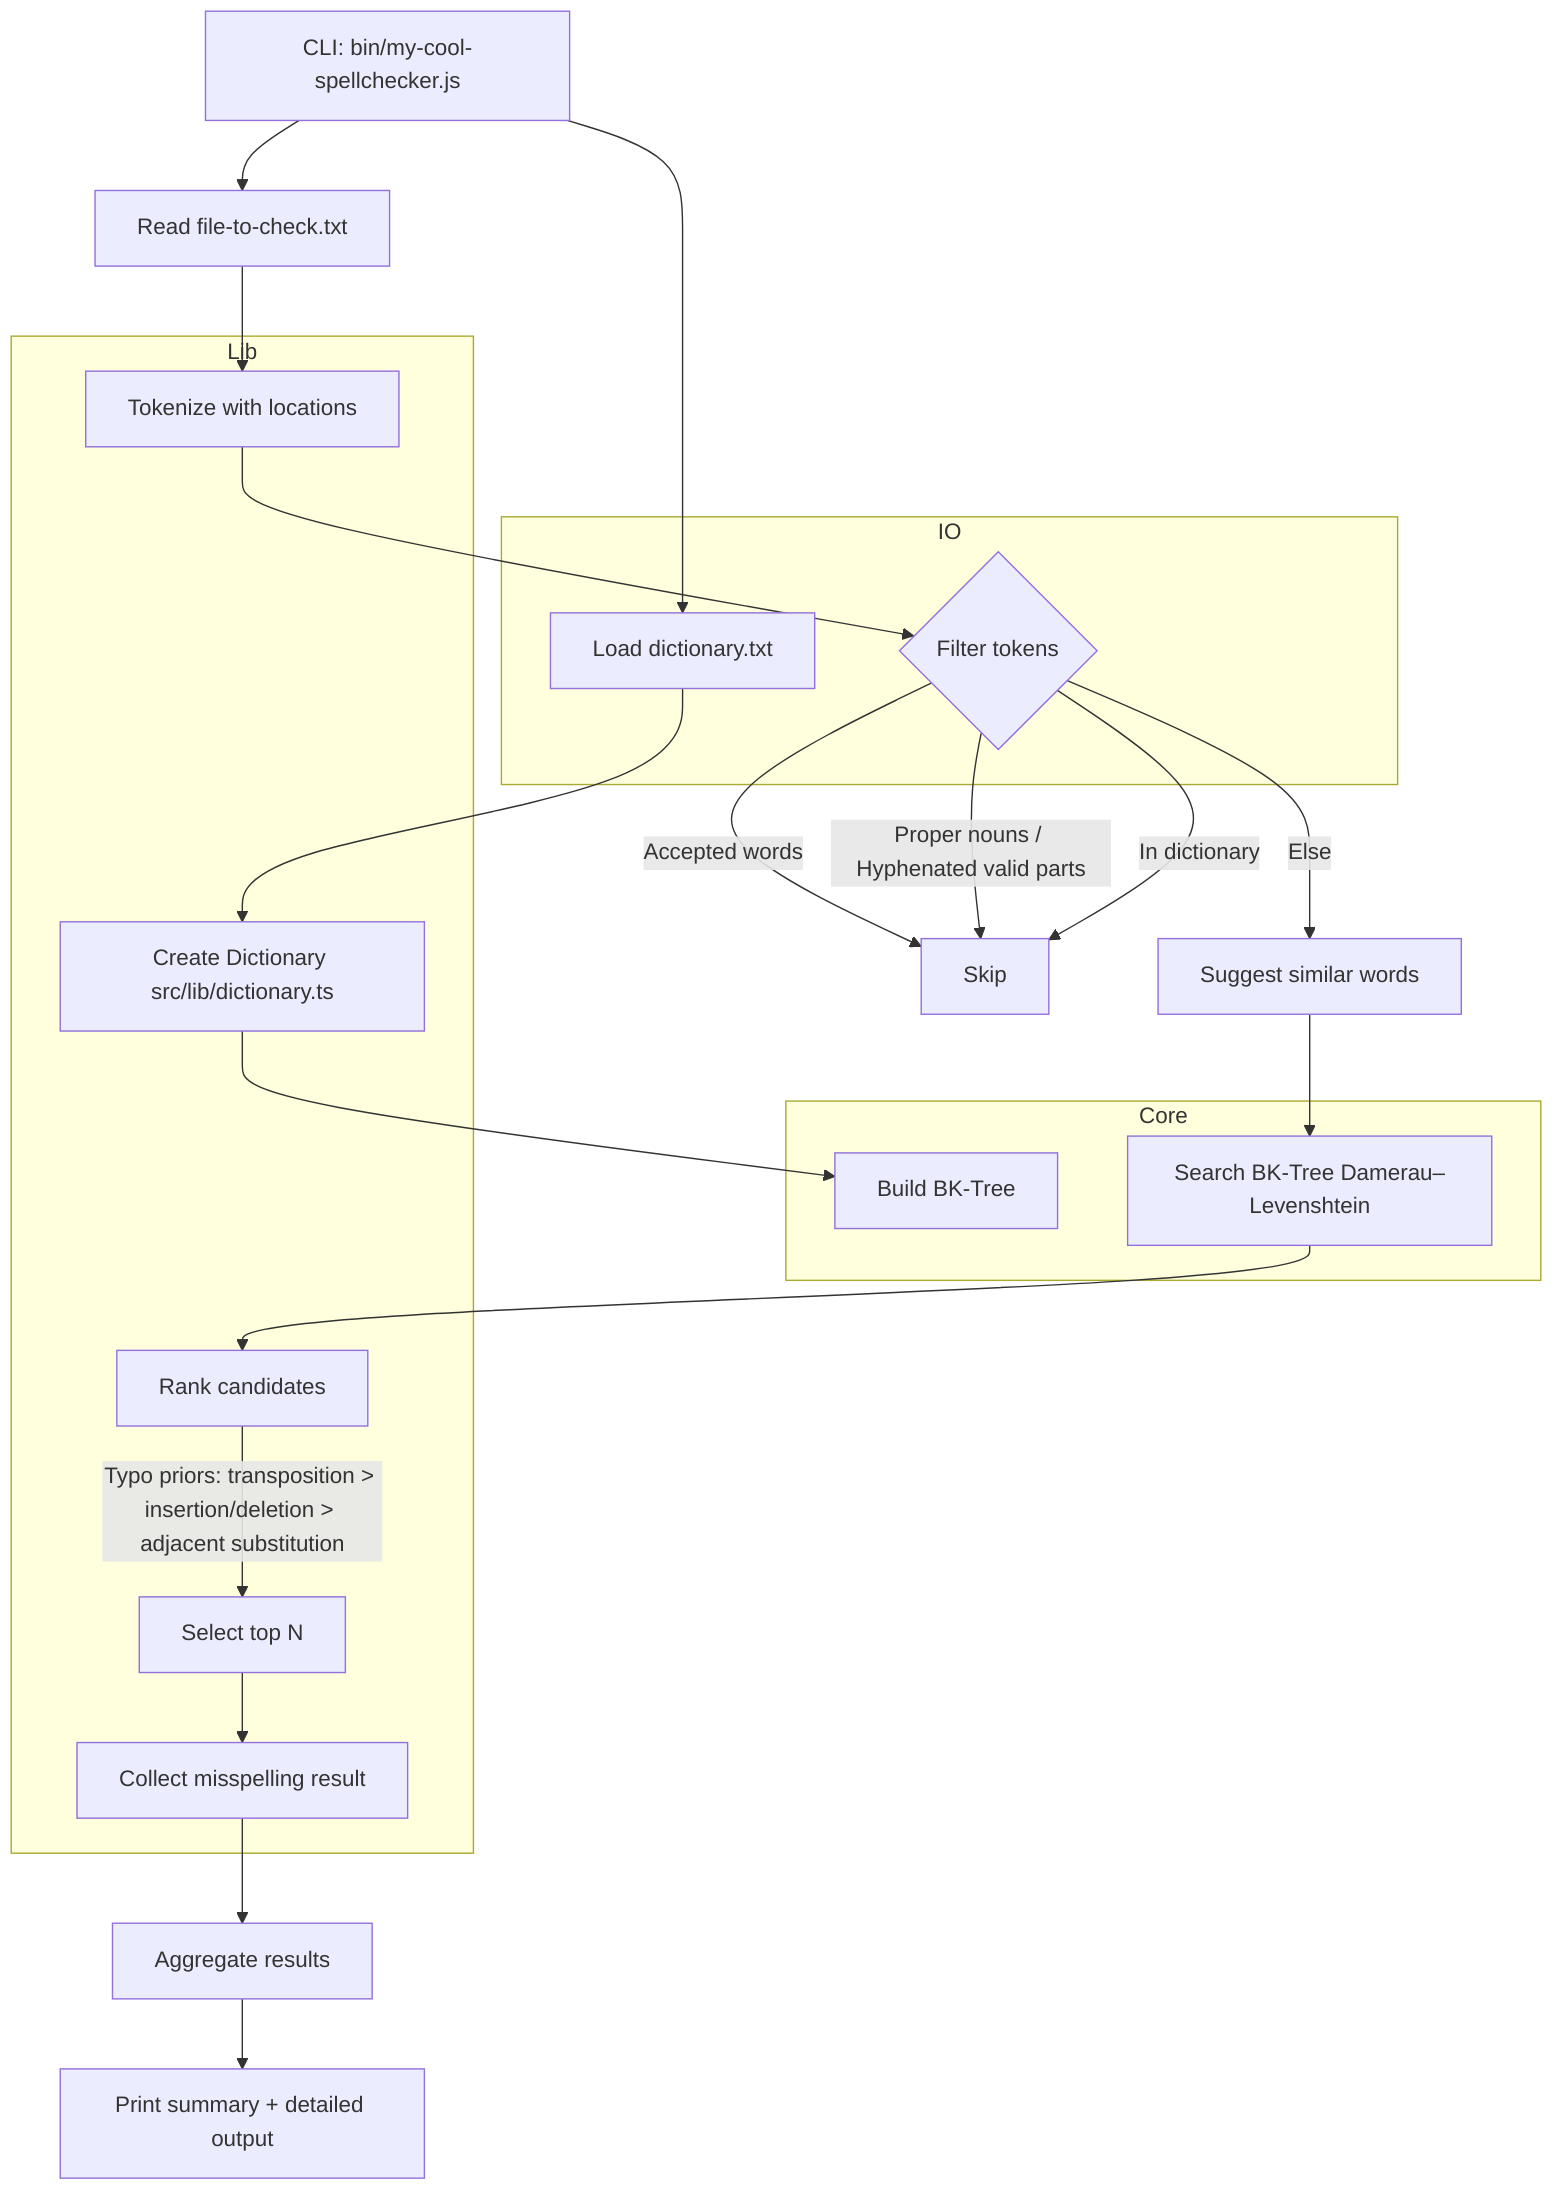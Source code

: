 flowchart TD
  A["CLI: bin/my-cool-spellchecker.js"] --> B["Load dictionary.txt"]
  B --> C["Create Dictionary src/lib/dictionary.ts"]
  C --> C1["Build BK-Tree"]
  A --> D["Read file-to-check.txt"]
  D --> E["Tokenize with locations"]
  E --> F{"Filter tokens"}
  F -->|"Accepted words"| G["Skip"]
  F -->|"Proper nouns / Hyphenated valid parts"| G
  F -->|"In dictionary"| G
  F -->|"Else"| H["Suggest similar words"]
  H --> H1["Search BK-Tree Damerau–Levenshtein"]
  H1 --> I["Rank candidates"]
  I -->|"Typo priors: transposition > insertion/deletion > adjacent substitution"| J["Select top N"]
  J --> K["Collect misspelling result"]
  K --> L["Aggregate results"]
  L --> M["Print summary + detailed output"]

  subgraph Core
    C1
    H1
  end

  subgraph Lib
    C
    E
    I
    J
    K
  end

  subgraph IO
    F
    B
  end